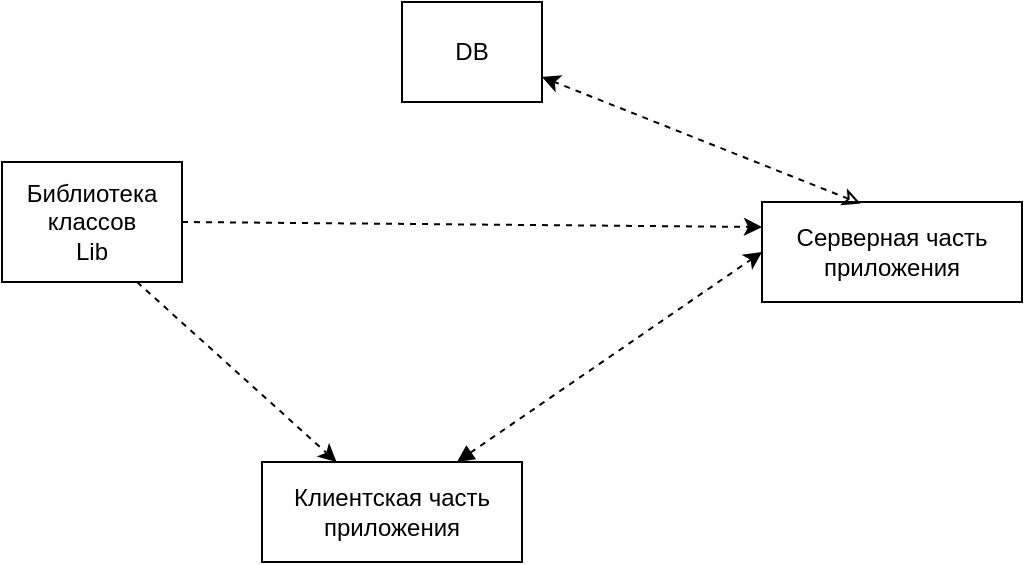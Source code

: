 <mxfile version="21.1.8" type="device">
  <diagram name="Страница 1" id="q_yW7ON8BT4Ymfcw2zIR">
    <mxGraphModel dx="1158" dy="688" grid="1" gridSize="10" guides="1" tooltips="1" connect="1" arrows="1" fold="1" page="1" pageScale="1" pageWidth="827" pageHeight="1169" math="0" shadow="0">
      <root>
        <mxCell id="0" />
        <mxCell id="1" parent="0" />
        <mxCell id="Fw2Q04BphbdcADDg1hfS-1" value="Библиотека классов &lt;br&gt;Lib" style="rounded=0;whiteSpace=wrap;html=1;" vertex="1" parent="1">
          <mxGeometry x="60" y="170" width="90" height="60" as="geometry" />
        </mxCell>
        <mxCell id="Fw2Q04BphbdcADDg1hfS-2" value="DB" style="rounded=0;whiteSpace=wrap;html=1;" vertex="1" parent="1">
          <mxGeometry x="260" y="90" width="70" height="50" as="geometry" />
        </mxCell>
        <mxCell id="Fw2Q04BphbdcADDg1hfS-3" value="Клиентская часть приложения" style="rounded=0;whiteSpace=wrap;html=1;" vertex="1" parent="1">
          <mxGeometry x="190" y="320" width="130" height="50" as="geometry" />
        </mxCell>
        <mxCell id="Fw2Q04BphbdcADDg1hfS-4" value="Серверная часть приложения" style="rounded=0;whiteSpace=wrap;html=1;" vertex="1" parent="1">
          <mxGeometry x="440" y="190" width="130" height="50" as="geometry" />
        </mxCell>
        <mxCell id="Fw2Q04BphbdcADDg1hfS-6" value="" style="endArrow=classic;html=1;rounded=0;exitX=0.75;exitY=0;exitDx=0;exitDy=0;entryX=0;entryY=0.5;entryDx=0;entryDy=0;dashed=1;startArrow=block;startFill=1;" edge="1" parent="1" source="Fw2Q04BphbdcADDg1hfS-3" target="Fw2Q04BphbdcADDg1hfS-4">
          <mxGeometry width="50" height="50" relative="1" as="geometry">
            <mxPoint x="160" y="290" as="sourcePoint" />
            <mxPoint x="210" y="240" as="targetPoint" />
          </mxGeometry>
        </mxCell>
        <mxCell id="Fw2Q04BphbdcADDg1hfS-7" value="" style="endArrow=classic;html=1;rounded=0;exitX=0.75;exitY=1;exitDx=0;exitDy=0;dashed=1;" edge="1" parent="1" source="Fw2Q04BphbdcADDg1hfS-1" target="Fw2Q04BphbdcADDg1hfS-3">
          <mxGeometry width="50" height="50" relative="1" as="geometry">
            <mxPoint x="298" y="330" as="sourcePoint" />
            <mxPoint x="450" y="225" as="targetPoint" />
          </mxGeometry>
        </mxCell>
        <mxCell id="Fw2Q04BphbdcADDg1hfS-8" value="" style="endArrow=classic;html=1;rounded=0;exitX=1;exitY=0.5;exitDx=0;exitDy=0;entryX=0;entryY=0.25;entryDx=0;entryDy=0;dashed=1;" edge="1" parent="1" source="Fw2Q04BphbdcADDg1hfS-1" target="Fw2Q04BphbdcADDg1hfS-4">
          <mxGeometry width="50" height="50" relative="1" as="geometry">
            <mxPoint x="308" y="340" as="sourcePoint" />
            <mxPoint x="460" y="235" as="targetPoint" />
          </mxGeometry>
        </mxCell>
        <mxCell id="Fw2Q04BphbdcADDg1hfS-9" value="" style="endArrow=classic;html=1;rounded=0;exitX=0.379;exitY=0.016;exitDx=0;exitDy=0;entryX=1;entryY=0.75;entryDx=0;entryDy=0;dashed=1;exitPerimeter=0;startArrow=classic;startFill=0;" edge="1" parent="1" source="Fw2Q04BphbdcADDg1hfS-4" target="Fw2Q04BphbdcADDg1hfS-2">
          <mxGeometry width="50" height="50" relative="1" as="geometry">
            <mxPoint x="160" y="210" as="sourcePoint" />
            <mxPoint x="450" y="213" as="targetPoint" />
          </mxGeometry>
        </mxCell>
      </root>
    </mxGraphModel>
  </diagram>
</mxfile>
